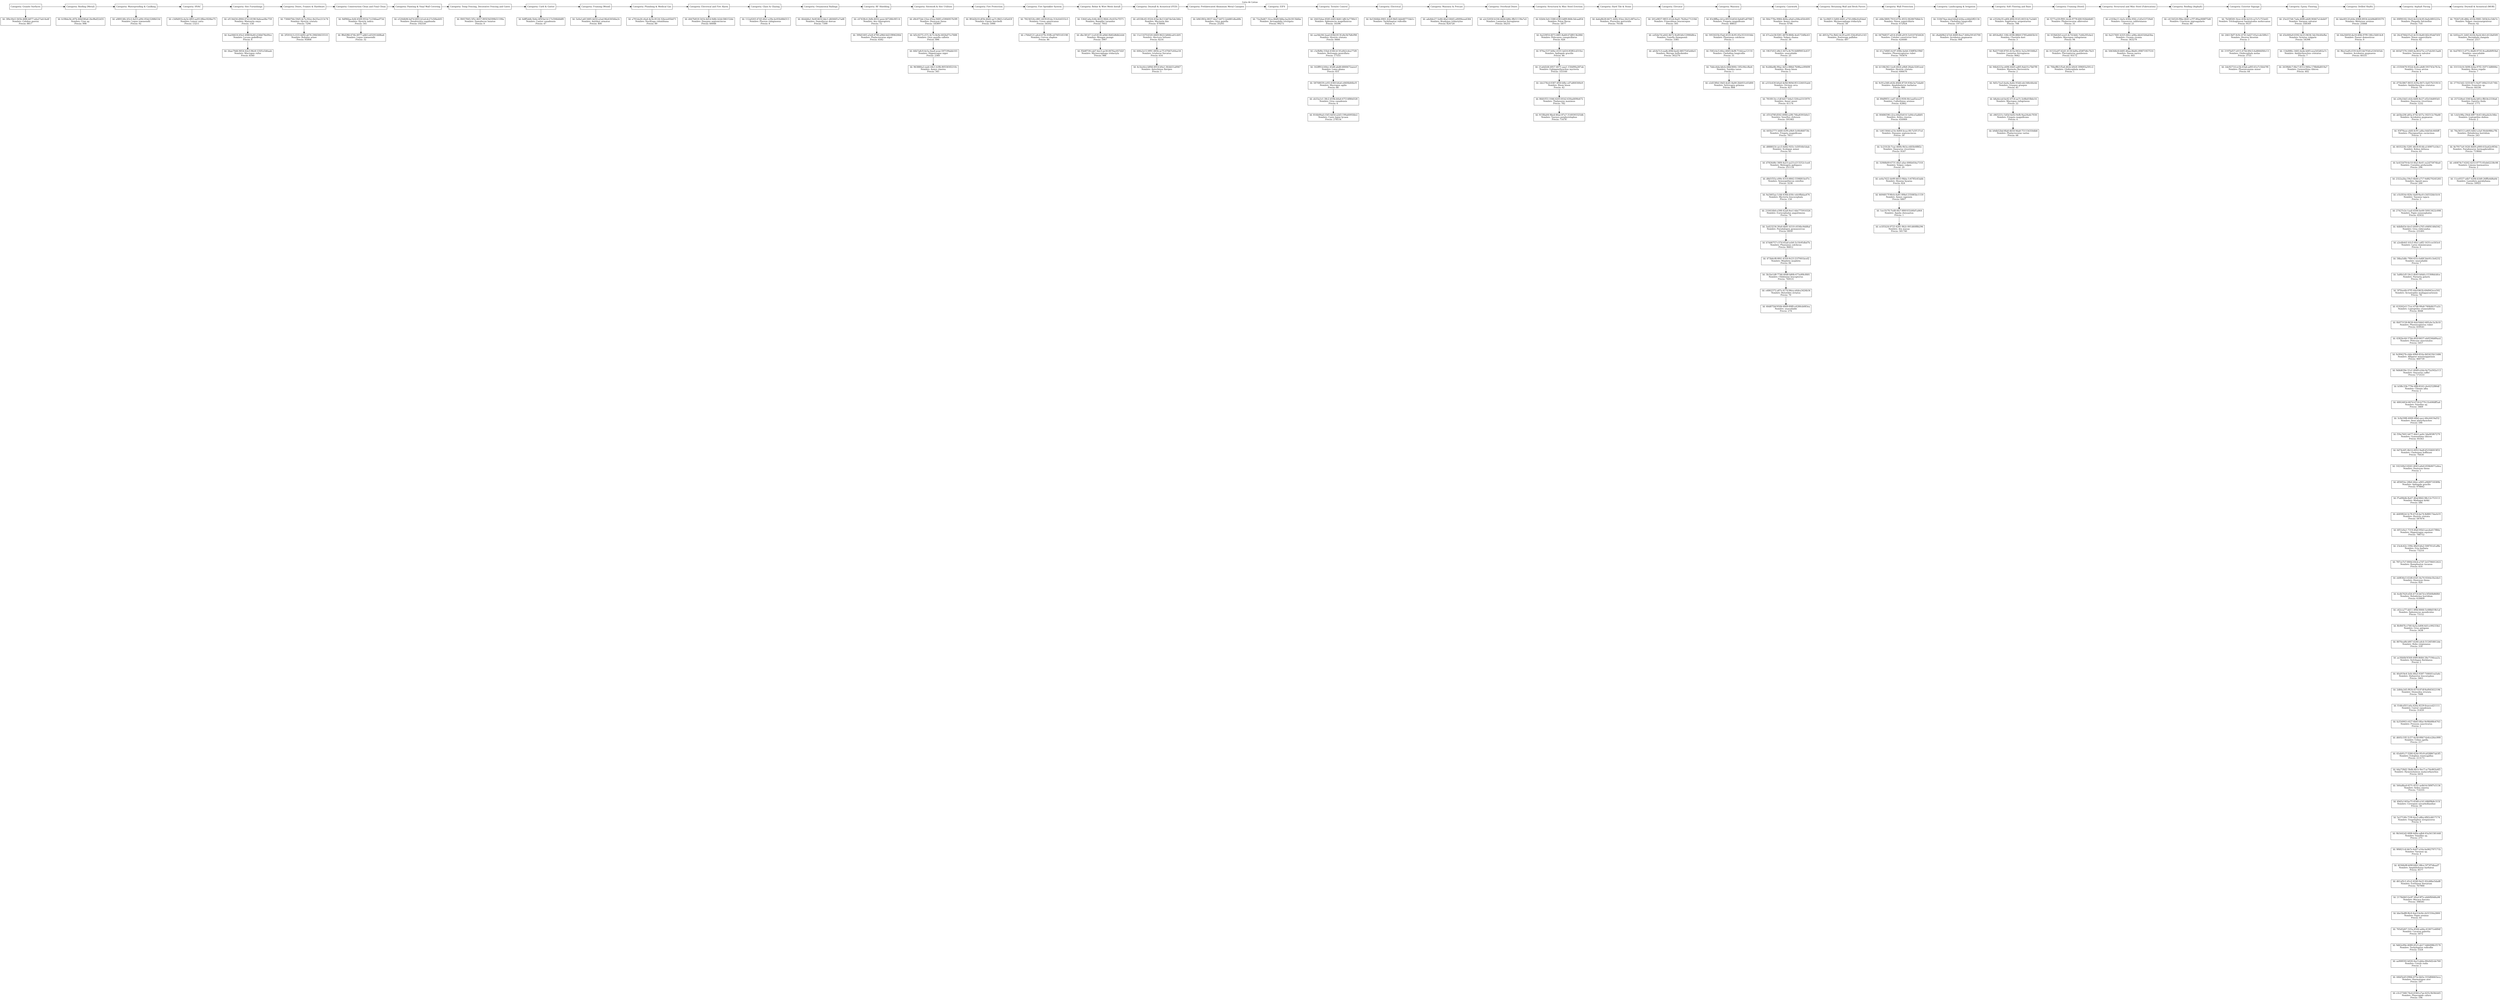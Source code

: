 digraph G{
graph[nodesep="0.75"]
labelloc="t"
label="Lista de Listas"
node[shape=box];
rankdir = "LR" 
    H1[label = "Categoria: Granite Surfaces"   width = 2 , group = 1 ];
    H1C1[label =" Id: 3f0e30e5-565b-48f6-b877-a4a27ab14a4f
Nombre: Colobus guerza
Precio: 8817" width = 2, group = 1 ];
    H1 -> H1C1
    { rank = same; H1; H1C1;}
    H2[label = "Categoria: Roofing (Metal)"   width = 2 , group = 1 ];
    H2C2[label =" Id: b1f8da3b-c87b-46bf-80a6-2bcf8af22d35
Nombre: Crax sp.
Precio: 998" width = 2, group = 1 ];
    H2 -> H2C2
    { rank = same; H2; H2C2;}
    H3[label = "Categoria: Waterproofing & Caulking"   width = 2 , group = 1 ];
    H3C3[label =" Id: a989148c-65c2-4a53-a09c-05dc5288b53d
Nombre: Lepus townsendii
Precio: 92" width = 2, group = 1 ];
    H3 -> H3C3
    { rank = same; H3; H3C3;}
    H4[label = "Categoria: HVAC"   width = 2 , group = 1 ];
    H4C4[label =" Id: c3d9d91b-da3e-4f03-aa93-0fbec920be75
Nombre: Lemur catta
Precio: 13211" width = 2, group = 1 ];
    H4 -> H4C4
    { rank = same; H4; H4C4;}
    H5[label = "Categoria: Site Furnishings"   width = 2 , group = 1 ];
    H5C5[label =" Id: ef134d34-d904-47e2-8198-9a6eae0bc759
Nombre: Manouria emys
Precio: 158" width = 2, group = 1 ];
    H5C6[label =" Id: 6ae94616-45e2-498f-8a40-e54b678e09ce
Nombre: Lycosa godeffroyi
Precio: 8" width = 2, group = 1 ];
    H5C7[label =" Id: 2bae79d6-9054-42e3-96c8-135f1e546aab
Nombre: Macropus rufus
Precio: 8340" width = 2, group = 1 ];
    H5 -> H5C5    H5C5 ->H5C6
    H5C6 ->H5C7

    { rank = same; H5; H5C5;H5C6;H5C7;}
    H6[label = "Categoria: Doors, Frames & Hardware"   width = 2 , group = 1 ];
    H6C8[label =" Id: 730607bb-59d5-4c7a-92ec-8e25ec213c74
Nombre: Hystrix cristata
Precio: 7294" width = 2, group = 1 ];
    H6C9[label =" Id: 2f591fc3-c533-4d92-a676-29fd30633510
Nombre: Bubalus arnee
Precio: 95808" width = 2, group = 1 ];
    H6 -> H6C8    H6C8 ->H6C9

    { rank = same; H6; H6C8;H6C9;}
    H7[label = "Categoria: Construction Clean and Final Clean"   width = 2 , group = 1 ];
    H7C10[label =" Id: 9df9fdaa-fefd-4509-955d-7c236baef73d
Nombre: Hystrix indica
Precio: 541" width = 2, group = 1 ];
    H7C11[label =" Id: ff6d2ffd-474b-4977-adb5-ed3291448ba6
Nombre: Lepus townsendii
Precio: 32" width = 2, group = 1 ];
    H7 -> H7C10    H7C10 ->H7C11

    { rank = same; H7; H7C10;H7C11;}
    H8[label = "Categoria: Painting & Vinyl Wall Covering"   width = 2 , group = 1 ];
    H8C12[label =" Id: e520db96-bd7d-4f25-b1ed-dc27e50beb93
Nombre: Dendrocitta vagabunda
Precio: 192550" width = 2, group = 1 ];
    H8 -> H8C12
    { rank = same; H8; H8C12;}
    H9[label = "Categoria: Temp Fencing, Decorative Fencing and Gates"   width = 2 , group = 1 ];
    H9C13[label =" Id: f0057845-5f5c-4657-895f-9d399b51199a
Nombre: Damaliscus lunatus
Precio: 9" width = 2, group = 1 ];
    H9 -> H9C13
    { rank = same; H9; H9C13;}
    H10[label = "Categoria: Curb & Gutter"   width = 2 , group = 1 ];
    H10C14[label =" Id: 6dff5ddb-5b4e-4f5f-be1d-17e594bfddf0
Nombre: Castor canadensis
Precio: 47" width = 2, group = 1 ];
    H10 -> H10C14
    { rank = same; H10; H10C14;}
    H11[label = "Categoria: Framing (Wood)"   width = 2 , group = 1 ];
    H11C15[label =" Id: 5e0a1a6f-3485-4d16-a2ad-96e63056ba3c
Nombre: Anitibyx armatus
Precio: 400" width = 2, group = 1 ];
    H11 -> H11C15
    { rank = same; H11; H11C15;}
    H12[label = "Categoria: Plumbing & Medical Gas"   width = 2 , group = 1 ];
    H12C16[label =" Id: a791da26-c6a4-4e3e-8124-32bcee05b471
Nombre: Nucifraga columbiana
Precio: 89" width = 2, group = 1 ];
    H12 -> H12C16
    { rank = same; H12; H12C16;}
    H13[label = "Categoria: Electrical and Fire Alarm"   width = 2 , group = 1 ];
    H13C17[label =" Id: d447b818-541b-4d1d-9d8c-b2dc586152de
Nombre: Dasypus septemcincus
Precio: 60048" width = 2, group = 1 ];
    H13 -> H13C17
    { rank = same; H13; H13C17;}
    H14[label = "Categoria: Glass & Glazing"   width = 2 , group = 1 ];
    H14C18[label =" Id: 112a0203-47d3-4fa1-a39e-bc05fe88d313
Nombre: Ploceus rubiginosus
Precio: 8" width = 2, group = 1 ];
    H14 -> H14C18
    { rank = same; H14; H14C18;}
    H15[label = "Categoria: Ornamental Railings"   width = 2 , group = 1 ];
    H15C19[label =" Id: 4febb8a1-9e0f-4632-bbc1-d6046f1a7ad8
Nombre: Damaliscus dorcas
Precio: 7399" width = 2, group = 1 ];
    H15 -> H15C19
    { rank = same; H15; H15C19;}
    H16[label = "Categoria: RF Shielding"   width = 2 , group = 1 ];
    H16C20[label =" Id: c47438c4-2bfb-4032-aeee-fd7280c9f114
Nombre: Ara chloroptera
Precio: 72" width = 2, group = 1 ];
    H16C21[label =" Id: 399d1405-a5e8-4790-a98d-6d21f896200d
Nombre: Phalacrocorax niger
Precio: 4582" width = 2, group = 1 ];
    H16 -> H16C20    H16C20 ->H16C21

    { rank = same; H16; H16C20;H16C21;}
    H17[label = "Categoria: Sitework & Site Utilities"   width = 2 , group = 1 ];
    H17C22[label =" Id: d9c075de-23ee-45ea-9485-e5906957b3f9
Nombre: Dusicyon thous
Precio: 183897" width = 2, group = 1 ];
    H17C23[label =" Id: bf2c0275-c57c-4c7e-8e9e-602bd71e7688
Nombre: Oryx gazella callotis
Precio: 896" width = 2, group = 1 ];
    H17C24[label =" Id: 66b7a8c9-4e5a-4aa4-acae-597199abb103
Nombre: Hippotragus niger
Precio: 2360" width = 2, group = 1 ];
    H17C25[label =" Id: 963880a2-eadc-44c1-b3fb-805583f2210c
Nombre: Aonyx cinerea
Precio: 345" width = 2, group = 1 ];
    H17 -> H17C22    H17C22 ->H17C23
    H17C23 ->H17C24
    H17C24 ->H17C25

    { rank = same; H17; H17C22;H17C23;H17C24;H17C25;}
    H18[label = "Categoria: Fire Protection"   width = 2 , group = 1 ];
    H18C26[label =" Id: f85d2b10-df3b-46d2-aa7c-f661c1d5e63f
Nombre: Equus burchelli
Precio: 5990" width = 2, group = 1 ];
    H18 -> H18C26
    { rank = same; H18; H18C26;}
    H19[label = "Categoria: Fire Sprinkler System"   width = 2 , group = 1 ];
    H19C27[label =" Id: 7823652b-c881-4439-81da-314cfc6555c5
Nombre: Ursus americanus
Precio: 56502" width = 2, group = 1 ];
    H19C28[label =" Id: c766d121-a4cd-479c-93fb-e670f3145198
Nombre: Cervus elaphus
Precio: 46" width = 2, group = 1 ];
    H19 -> H19C27    H19C27 ->H19C28

    { rank = same; H19; H19C27;H19C28;}
    H20[label = "Categoria: Rebar & Wire Mesh Install"   width = 2 , group = 1 ];
    H20C29[label =" Id: 53641a6a-fc6b-4633-9fd4-c9c435e7f371
Nombre: Rangifer tarandus
Precio: 7955" width = 2, group = 1 ];
    H20C30[label =" Id: dbc38147-1cef-4536-a0b6-0b82d8db2eb4
Nombre: Mungos mungo
Precio: 5907" width = 2, group = 1 ];
    H20C31[label =" Id: f5b8f739-cab7-4ec3-ae30-0076ac057d2f
Nombre: Myrmecophaga tridactyla
Precio: 986" width = 2, group = 1 ];
    H20 -> H20C29    H20C29 ->H20C30
    H20C30 ->H20C31

    { rank = same; H20; H20C29;H20C30;H20C31;}
    H21[label = "Categoria: Drywall & Acoustical (FED)"   width = 2 , group = 1 ];
    H21C32[label =" Id: e0338c45-9324-41be-8e13-b67de5de346c
Nombre: Mycteria ibis
Precio: 478994" width = 2, group = 1 ];
    H21C33[label =" Id: 11e1167f-4320-4469-9622-b846ca01cb91
Nombre: Alectura lathami
Precio: 8216" width = 2, group = 1 ];
    H21C34[label =" Id: 600a2e12-9f91-485b-ac75-47667e44ae34
Nombre: Ictalurus furcatus
Precio: 616" width = 2, group = 1 ];
    H21C35[label =" Id: 4c3ee4ce-b89d-4914-b9a1-3fcbb51a0947
Nombre: Antechinus flavipes
Precio: 5" width = 2, group = 1 ];
    H21 -> H21C32    H21C32 ->H21C33
    H21C33 ->H21C34
    H21C34 ->H21C35

    { rank = same; H21; H21C32;H21C33;H21C34;H21C35;}
    H22[label = "Categoria: Prefabricated Aluminum Metal Canopies"   width = 2 , group = 1 ];
    H22C36[label =" Id: b961f83e-8037-4ee7-b072-2eb881dba48b
Nombre: Oryx gazella
Precio: 25293" width = 2, group = 1 ];
    H22 -> H22C36
    { rank = same; H22; H22C36;}
    H23[label = "Categoria: EIFS"   width = 2 , group = 1 ];
    H23C37[label =" Id: 72a2bd67-32ca-46d9-9dba-ba2b1813b6be
Nombre: Arctogalidia trivirgata
Precio: 99273" width = 2, group = 1 ];
    H23 -> H23C37
    { rank = same; H23; H23C37;}
    H24[label = "Categoria: Termite Control"   width = 2 , group = 1 ];
    H24C38[label =" Id: 24435dae-8585-44f2-8d41-bffc3a7780c5
Nombre: Spheniscus magellanicus
Precio: 16596" width = 2, group = 1 ];
    H24C39[label =" Id: eac9dc94-2aad-458d-813f-e8e3b7b8cf98
Nombre: Hystrix cristata
Precio: 8466" width = 2, group = 1 ];
    H24C40[label =" Id: c3efbf8e-55bd-4346-b13f-a0b2cdea77d9
Nombre: Bettongia penicillata
Precio: 17555" width = 2, group = 1 ];
    H24C41[label =" Id: 162ff91d-60ec-45d8-abd8-6800672aeecf
Nombre: Lama glama
Precio: 831" width = 2, group = 1 ];
    H24C42[label =" Id: 58708039-ce93-4360-b4a6-e06f4b84bcf1
Nombre: Macropus agilis
Precio: 68" width = 2, group = 1 ];
    H24C43[label =" Id: eb33a1e1-38c2-459b-b0a4-67514f80d328
Nombre: Grus canadensis
Precio: 6" width = 2, group = 1 ];
    H24C44[label =" Id: 816b09ad-c545-4d54-a2d3-199a6095fde2
Nombre: Canis lupus lycaon
Precio: 278154" width = 2, group = 1 ];
    H24 -> H24C38    H24C38 ->H24C39
    H24C39 ->H24C40
    H24C40 ->H24C41
    H24C41 ->H24C42
    H24C42 ->H24C43
    H24C43 ->H24C44

    { rank = same; H24; H24C38;H24C39;H24C40;H24C41;H24C42;H24C43;H24C44;}
    H25[label = "Categoria: Electrical"   width = 2 , group = 1 ];
    H25C45[label =" Id: 0e5364bb-0901-42e9-9bf2-bbb48771bb1c
Nombre: Tachybaptus ruficollis
Precio: 4" width = 2, group = 1 ];
    H25 -> H25C45
    { rank = same; H25; H25C45;}
    H26[label = "Categoria: Masonry & Precast"   width = 2 , group = 1 ];
    H26C46[label =" Id: ade8de27-5e84-46a3-8445-a9099eea4384
Nombre: Bradypus tridactylus
Precio: 824720" width = 2, group = 1 ];
    H26 -> H26C46
    { rank = same; H26; H26C46;}
    H27[label = "Categoria: Overhead Doors"   width = 2 , group = 1 ];
    H27C47[label =" Id: a2c52050-b104-4b04-b86c-ffb51139a7a5
Nombre: Laniarius ferrugineus
Precio: 56255" width = 2, group = 1 ];
    H27 -> H27C47
    { rank = same; H27; H27C47;}
    H28[label = "Categoria: Structural & Misc Steel Erection"   width = 2 , group = 1 ];
    H28C48[label =" Id: 02b9c3e0-3388-4383-b8f9-868c3dcaa854
Nombre: Potos flavus
Precio: 5877" width = 2, group = 1 ];
    H28C49[label =" Id: 0a229f16-fd73-48f1-8a68-67df013b28fd
Nombre: Pelecanus conspicillatus
Precio: 826" width = 2, group = 1 ];
    H28C50[label =" Id: 979ac537-b0bc-4331-bd24-85f82cd31fec
Nombre: Spilogale gracilis
Precio: 46" width = 2, group = 1 ];
    H28C51[label =" Id: 21a6d2d4-4957-4071-aaa1-150d99a287ab
Nombre: Ephippiorhynchus mycteria
Precio: 333160" width = 2, group = 1 ];
    H28C52[label =" Id: 2dc278cd-0387-4f50-bfbc-cd7a800300e9
Nombre: Bison bison
Precio: 42" width = 2, group = 1 ];
    H28C53[label =" Id: f6fd1f53-1046-4203-81b2-630ad499e672
Nombre: Thalasseus maximus
Precio: 782" width = 2, group = 1 ];
    H28C54[label =" Id: 915fba04-9bed-46ae-87a7-3149393325db
Nombre: Tauraco porphyrelophus
Precio: 71678" width = 2, group = 1 ];
    H28 -> H28C48    H28C48 ->H28C49
    H28C49 ->H28C50
    H28C50 ->H28C51
    H28C51 ->H28C52
    H28C52 ->H28C53
    H28C53 ->H28C54

    { rank = same; H28; H28C48;H28C49;H28C50;H28C51;H28C52;H28C53;H28C54;}
    H29[label = "Categoria: Hard Tile & Stone"   width = 2 , group = 1 ];
    H29C55[label =" Id: da6a8b28-6671-449c-93ee-2b21c8f7ee1a
Nombre: Pterocles gutturalis
Precio: 70146" width = 2, group = 1 ];
    H29 -> H29C55
    { rank = same; H29; H29C55;}
    H30[label = "Categoria: Elevator"   width = 2 , group = 1 ];
    H30C56[label =" Id: 201a9837-9855-41eb-8ad1-7b26a171218d
Nombre: Francolinus leucoscepus
Precio: 505" width = 2, group = 1 ];
    H30C57[label =" Id: cef2de7d-a442-4b72-9cd9-b0c12990d8ca
Nombre: Gazella thompsonii
Precio: 3385" width = 2, group = 1 ];
    H30C58[label =" Id: afc0e7c3-eadb-49fd-bed2-8857545e66e5
Nombre: Merops bullockoides
Precio: 302270" width = 2, group = 1 ];
    H30 -> H30C56    H30C56 ->H30C57
    H30C57 ->H30C58

    { rank = same; H30; H30C56;H30C57;H30C58;}
    H31[label = "Categoria: Masonry"   width = 2 , group = 1 ];
    H31C59[label =" Id: 83c8ffba-cb1a-4919-b454-0a6df1a87f40
Nombre: Fregata magnificans
Precio: 48853" width = 2, group = 1 ];
    H31C60[label =" Id: 5955025b-f3a6-4535-8c95-05e3531010de
Nombre: Phasianus colchicus
Precio: 1" width = 2, group = 1 ];
    H31C61[label =" Id: f382cbc5-6fee-4845-8ef8-714dcaa12110
Nombre: Chelodina longicollis
Precio: 31" width = 2, group = 1 ];
    H31C62[label =" Id: 7ddcc6da-b6cb-44bf-800c-185c94ccfbe6
Nombre: Taxidea taxus
Precio: 1" width = 2, group = 1 ];
    H31C63[label =" Id: e2d53f0d-18d3-4cd1-8a00-2bb931e03d00
Nombre: Sylvicapra grimma
Precio: 808" width = 2, group = 1 ];
    H31 -> H31C59    H31C59 ->H31C60
    H31C60 ->H31C61
    H31C61 ->H31C62
    H31C62 ->H31C63

    { rank = same; H31; H31C59;H31C60;H31C61;H31C62;H31C63;}
    H32[label = "Categoria: Casework"   width = 2 , group = 1 ];
    H32C64[label =" Id: f44c778a-9984-4b9a-a9a0-a30bcd50c695
Nombre: Aonyx cinerea
Precio: 4706" width = 2, group = 1 ];
    H32C65[label =" Id: 67ca2e58-f281-4878-884b-4ed1724fbc63
Nombre: Vulpes chama
Precio: 39" width = 2, group = 1 ];
    H32C66[label =" Id: 1f637d52-d8c2-447a-8c70-0d8f9953e437
Nombre: unavailable
Precio: 25" width = 2, group = 1 ];
    H32C67[label =" Id: 9cd4be8b-90ac-4d1e-886d-7b98ace99499
Nombre: Bison bison
Precio: 5" width = 2, group = 1 ];
    H32C68[label =" Id: a333c630-b0a4-4e9d-969d-851226035ab4
Nombre: Orcinus orca
Precio: 427" width = 2, group = 1 ];
    H32C69[label =" Id: 781f013e-c1df-4d17-b4a3-320ca2315979
Nombre: Anser anser
Precio: 41174" width = 2, group = 1 ];
    H32C70[label =" Id: cf31d78f-d502-4984-a2f6-74ba8391b0e3
Nombre: Vanellus chilensis
Precio: 591983" width = 2, group = 1 ];
    H32C71[label =" Id: 605b2771-bfd0-42f9-a9b9-3c0fe86873fe
Nombre: Fregata magnificans
Precio: 7811" width = 2, group = 1 ];
    H32C72[label =" Id: d888023c-acc3-4d42-925c-1d3f16fe5dab
Nombre: Scolopax minor
Precio: 65" width = 2, group = 1 ];
    H32C73[label =" Id: d7826d8c-38f4-4a23-aa23-e213252c1ee8
Nombre: Meleagris gallopavo
Precio: 251118" width = 2, group = 1 ];
    H32C74[label =" Id: d8d1f35a-e99e-4310-8842-5598f41bcf7e
Nombre: Semnopithecus entellus
Precio: 3238" width = 2, group = 1 ];
    H32C75[label =" Id: 9a5465aa-1cbb-436b-b56c-edc0fbdaa476
Nombre: Mycteria leucocephala
Precio: 150" width = 2, group = 1 ];
    H32C76[label =" Id: 210416b0-e398-42a8-9ee1-6de775910326
Nombre: Eurocephalus anguitimens
Precio: 74" width = 2, group = 1 ];
    H32C77[label =" Id: 3a423234-30a0-4b81-b510-c034bc9dd8af
Nombre: Pseudalopex gymnocercus
Precio: 8950" width = 2, group = 1 ];
    H32C78[label =" Id: b7dd6757-c37d-45ad-acb0-3c1fe95dbd7b
Nombre: Phasianus colchicus
Precio: 96812" width = 2, group = 1 ];
    H32C79[label =" Id: 473b6cf8-8f41-4350-9c23-21f7001bcef2
Nombre: Mephitis mephitis
Precio: 84" width = 2, group = 1 ];
    H32C80[label =" Id: 3b1be1d8-7746-40d6-b80b-673a9f4cf681
Nombre: Chlidonias leucopterus
Precio: 769531" width = 2, group = 1 ];
    H32C81[label =" Id: e4862372-a87e-417d-96ea-e6dea3426b34
Nombre: Butorides striatus
Precio: 70" width = 2, group = 1 ];
    H32C82[label =" Id: 40d875bf-950b-48d9-89f0-e4280cb083ea
Nombre: unavailable
Precio: 274" width = 2, group = 1 ];
    H32 -> H32C64    H32C64 ->H32C65
    H32C65 ->H32C66
    H32C66 ->H32C67
    H32C67 ->H32C68
    H32C68 ->H32C69
    H32C69 ->H32C70
    H32C70 ->H32C71
    H32C71 ->H32C72
    H32C72 ->H32C73
    H32C73 ->H32C74
    H32C74 ->H32C75
    H32C75 ->H32C76
    H32C76 ->H32C77
    H32C77 ->H32C78
    H32C78 ->H32C79
    H32C79 ->H32C80
    H32C80 ->H32C81
    H32C81 ->H32C82

    { rank = same; H32; H32C64;H32C65;H32C66;H32C67;H32C68;H32C69;H32C70;H32C71;H32C72;H32C73;H32C74;H32C75;H32C76;H32C77;H32C78;H32C79;H32C80;H32C81;H32C82;}
    H33[label = "Categoria: Retaining Wall and Brick Pavers"   width = 2 , group = 1 ];
    H33C83[label =" Id: 5cc96f13-5d00-4481-a75f-c08bcfcd5da4
Nombre: Myrmecophaga tridactyla
Precio: 58" width = 2, group = 1 ];
    H33C84[label =" Id: d053a75e-fb62-4c29-ac05-556c85d1e143
Nombre: Zosterops pallidus
Precio: 497" width = 2, group = 1 ];
    H33 -> H33C83    H33C83 ->H33C84

    { rank = same; H33; H33C83;H33C84;}
    H34[label = "Categoria: Wall Protection"   width = 2 , group = 1 ];
    H34C85[label =" Id: c68e3809-7910-470c-8552-f6280768dc5c
Nombre: Ninox superciliaris
Precio: 672924" width = 2, group = 1 ];
    H34C86[label =" Id: 0479d037-a014-45d8-a919-3c0107454426
Nombre: Coluber constrictor foxii
Precio: 624440" width = 2, group = 1 ];
    H34C87[label =" Id: 61a7d083-4c97-498e-beb6-338ff3b1f96f
Nombre: Phoenicopterus ruber
Precio: 705876" width = 2, group = 1 ];
    H34C88[label =" Id: b118b342-1ee8-40c6-a9b8-28abc3281eed
Nombre: Hystrix cristata
Precio: 606670" width = 2, group = 1 ];
    H34C89[label =" Id: 9c91a348-e62b-49d4-8729-936e3a72da60
Nombre: Amphibolurus barbatus
Precio: 980" width = 2, group = 1 ];
    H34C90[label =" Id: 89df9f31-cad7-4fc4-95f4-0b1aad5eca37
Nombre: Callorhinus ursinus
Precio: 42862" width = 2, group = 1 ];
    H34C91[label =" Id: 00486596-c2ca-44af-b414-1a04ce5adb81
Nombre: Ardea cinerea
Precio: 450909" width = 2, group = 1 ];
    H34C92[label =" Id: 1d41304d-a23e-4d04-bcaa-0fc7a5f137cd
Nombre: Dasypus septemcincus
Precio: 39" width = 2, group = 1 ];
    H34C93[label =" Id: 5c21fc2b-7cac-460b-9b3a-efd5fe0f8f2c
Nombre: Dasyurus viverrinus
Precio: 9187" width = 2, group = 1 ];
    H34C94[label =" Id: 32f48b09-6731-4fa5-afae-006b456a7318
Nombre: Vulpes vulpes
Precio: 29" width = 2, group = 1 ];
    H34C95[label =" Id: ee0a7422-de89-4653-9bba-1c6785c63abb
Nombre: Hyaena hyaena
Precio: 824" width = 2, group = 1 ];
    H34C96[label =" Id: 4694817f-90cb-4a81-89bd-235085bc1159
Nombre: Aonyx capensis
Precio: 6807" width = 2, group = 1 ];
    H34C97[label =" Id: 1ee1fc70-7ed8-4fe7-8f6f-032d4bf1a064
Nombre: Aquila chrysaetos
Precio: 1" width = 2, group = 1 ];
    H34C98[label =" Id: ec5f1b24-0725-4281-9b2c-001d60f8b296
Nombre: Ara macao
Precio: 581740" width = 2, group = 1 ];
    H34 -> H34C85    H34C85 ->H34C86
    H34C86 ->H34C87
    H34C87 ->H34C88
    H34C88 ->H34C89
    H34C89 ->H34C90
    H34C90 ->H34C91
    H34C91 ->H34C92
    H34C92 ->H34C93
    H34C93 ->H34C94
    H34C94 ->H34C95
    H34C95 ->H34C96
    H34C96 ->H34C97
    H34C97 ->H34C98

    { rank = same; H34; H34C85;H34C86;H34C87;H34C88;H34C89;H34C90;H34C91;H34C92;H34C93;H34C94;H34C95;H34C96;H34C97;H34C98;}
    H35[label = "Categoria: Landscaping & Irrigation"   width = 2 , group = 1 ];
    H35C99[label =" Id: 518474ae-deef-44a0-b56a-ec66d2ff2134
Nombre: Chelodina longicollis
Precio: 197327" width = 2, group = 1 ];
    H35C100[label =" Id: c8a8d9b2-b7e6-4689-8ea7-440a59145700
Nombre: Acrobates pygmaeus
Precio: 994" width = 2, group = 1 ];
    H35 -> H35C99    H35C99 ->H35C100

    { rank = same; H35; H35C99;H35C100;}
    H36[label = "Categoria: Soft Flooring and Base"   width = 2 , group = 1 ];
    H36C101[label =" Id: e3520e35-a4f4-4f06-9145-00314c7a2dd1
Nombre: Sagittarius serpentarius
Precio: 708" width = 2, group = 1 ];
    H36C102[label =" Id: d054a0b1-10fe-4596-88b9-5785a4665b14
Nombre: Choriotis kori
Precio: 3" width = 2, group = 1 ];
    H36C103[label =" Id: fbd27168-8705-423a-942e-3a2a391048a5
Nombre: Laniarius ferrugineus
Precio: 9062" width = 2, group = 1 ];
    H36C104[label =" Id: 94b4223a-e696-44d5-ad05-8ab31e7b67f0
Nombre: Marmota flaviventris
Precio: 2" width = 2, group = 1 ];
    H36C105[label =" Id: 9d5c7ea5-ba4a-4a6e-93dd-edc348c66e4d
Nombre: Graspus graspus
Precio: 45" width = 2, group = 1 ];
    H36C106[label =" Id: b8a4eced-be42-47c4-aa7c-2e8bd1fb6e16
Nombre: Macropus rufogriseus
Precio: 22" width = 2, group = 1 ];
    H36C107[label =" Id: c865221c-5d5d-4e62-9efb-9aa24a4c7030
Nombre: Fregata magnificans
Precio: 4" width = 2, group = 1 ];
    H36C108[label =" Id: b9db52bd-8fa8-4654-9da8-751154350db8
Nombre: Phalacrocorax varius
Precio: 68" width = 2, group = 1 ];
    H36 -> H36C101    H36C101 ->H36C102
    H36C102 ->H36C103
    H36C103 ->H36C104
    H36C104 ->H36C105
    H36C105 ->H36C106
    H36C106 ->H36C107
    H36C107 ->H36C108

    { rank = same; H36; H36C101;H36C102;H36C103;H36C104;H36C105;H36C106;H36C107;H36C108;}
    H37[label = "Categoria: Framing (Steel)"   width = 2 , group = 1 ];
    H37C109[label =" Id: f277ce59-f991-4ceb-9778-6f4192bb4b85
Nombre: Phalacrocorax albiventer
Precio: 31" width = 2, group = 1 ];
    H37C110[label =" Id: 033b62b5-ece5-4c7d-bbfc-7e6fa3f3cbe2
Nombre: Macropus rufogriseus
Precio: 94" width = 2, group = 1 ];
    H37C111[label =" Id: 01532a97-62d1-4130-bd9a-d58f7d6c7b21
Nombre: Plectopterus gambensis
Precio: 93172" width = 2, group = 1 ];
    H37C112[label =" Id: 70beffb3-f5a6-462e-b9c8-189693a591c2
Nombre: Globicephala melas
Precio: 1" width = 2, group = 1 ];
    H37 -> H37C109    H37C109 ->H37C110
    H37C110 ->H37C111
    H37C111 ->H37C112

    { rank = same; H37; H37C109;H37C110;H37C111;H37C112;}
    H38[label = "Categoria: Structural and Misc Steel (Fabrication)"   width = 2 , group = 1 ];
    H38C113[label =" Id: e103be11-4a5c-430e-95fc-c1d5e53729e8
Nombre: Geococcyx californianus
Precio: 21" width = 2, group = 1 ];
    H38C114[label =" Id: 0a217681-b325-40cc-a08a-ddc61b9ab5ba
Nombre: Ciconia ciconia
Precio: 363279" width = 2, group = 1 ];
    H38C115[label =" Id: 506368c8-6485-46aa-8bd4-c99871957510
Nombre: Nasua narica
Precio: 445" width = 2, group = 1 ];
    H38 -> H38C113    H38C113 ->H38C114
    H38C114 ->H38C115

    { rank = same; H38; H38C113;H38C114;H38C115;}
    H39[label = "Categoria: Roofing (Asphalt)"   width = 2 , group = 1 ];
    H39C116[label =" Id: c4156520-f9be-4641-a7f7-89ae908f75d0
Nombre: Cracticus nigroagularis
Precio: 80" width = 2, group = 1 ];
    H39 -> H39C116
    { rank = same; H39; H39C116;}
    H40[label = "Categoria: Exterior Signage"   width = 2 , group = 1 ];
    H40C117[label =" Id: 7b58f281-9cec-43fe-b210-ca7e7c753e65
Nombre: Trichoglossus haematodus moluccanus
Precio: 9537" width = 2, group = 1 ];
    H40C118[label =" Id: 24613bf7-9c9c-4741-bd27-03a1cdc589c1
Nombre: Diceros bicornis
Precio: 3" width = 2, group = 1 ];
    H40C119[label =" Id: 2197bd57-e015-474d-89c5-6a8846f40c13
Nombre: Globicephala melas
Precio: 3755" width = 2, group = 1 ];
    H40C120[label =" Id: 2de92714-ec5b-43ab-ad93-61e7c5feb7f0
Nombre: Phoeniconaias minor
Precio: 64" width = 2, group = 1 ];
    H40 -> H40C117    H40C117 ->H40C118
    H40C118 ->H40C119
    H40C119 ->H40C120

    { rank = same; H40; H40C117;H40C118;H40C119;H40C120;}
    H41[label = "Categoria: Epoxy Flooring"   width = 2 , group = 1 ];
    H41C121[label =" Id: 25e257d4-7ada-40f8-a4d9-90467a1deb07
Nombre: Varanus salvator
Precio: 358349" width = 2, group = 1 ];
    H41C122[label =" Id: d3e000a9-0392-4c23-9636-3dc59c60efbe
Nombre: Sciurus vulgaris
Precio: 54398" width = 2, group = 1 ];
    H41C123[label =" Id: 154d9f6c-3483-4ede-b0f3-eea545d02a7c
Nombre: Amblyrhynchus cristatus
Precio: 7" width = 2, group = 1 ];
    H41C124[label =" Id: 2639b8c7-0bc7-4512-940a-178b6bd019a7
Nombre: Gymnorhina tibicen
Precio: 402" width = 2, group = 1 ];
    H41 -> H41C121    H41C121 ->H41C122
    H41C122 ->H41C123
    H41C123 ->H41C124

    { rank = same; H41; H41C121;H41C122;H41C123;H41C124;}
    H42[label = "Categoria: Drilled Shafts"   width = 2 , group = 1 ];
    H42C125[label =" Id: bbe4912f-e64e-4968-8934-dcb96d859379
Nombre: Melursus ursinus
Precio: 25668" width = 2, group = 1 ];
    H42C126[label =" Id: 64a56050-da18-4f4b-97f9-18fcc56814c8
Nombre: Passer domesticus
Precio: 9" width = 2, group = 1 ];
    H42C127[label =" Id: f8ee5adf-e559-4e03-bb7f-bfca526565de
Nombre: Acrobates pygmaeus
Precio: 40331" width = 2, group = 1 ];
    H42 -> H42C125    H42C125 ->H42C126
    H42C126 ->H42C127

    { rank = same; H42; H42C125;H42C126;H42C127;}
    H43[label = "Categoria: Asphalt Paving"   width = 2 , group = 1 ];
    H43C128[label =" Id: 09f99182-50c0-4e14-8c95-8a0c0f05225e
Nombre: Plegadis falcinellus
Precio: 710" width = 2, group = 1 ];
    H43C129[label =" Id: 26c4706d-f1a5-4c55-8a40-fd2c95dd7d5f
Nombre: Ninox superciliaris
Precio: 82" width = 2, group = 1 ];
    H43C130[label =" Id: 403d7376-1069-4a38-b75c-c27eb3013ad4
Nombre: Varanus salvator
Precio: 9" width = 2, group = 1 ];
    H43C131[label =" Id: c5350470-932d-4ceb-a4d8-593743e7fc3a
Nombre: Ursus arctos
Precio: 4" width = 2, group = 1 ];
    H43C132[label =" Id: d75b3867-8035-429a-847c-fa657b31f414
Nombre: Amblyrhynchus cristatus
Precio: 79" width = 2, group = 1 ];
    H43C133[label =" Id: e29a1bb5-efcb-4df4-8e27-ef2e54d093d1
Nombre: Dasyurus viverrinus
Precio: 1232" width = 2, group = 1 ];
    H43C134[label =" Id: ab5be2f4-a85a-4742-b57a-182512c78a68
Nombre: Acrobates pygmaeus
Precio: 2" width = 2, group = 1 ];
    H43C135[label =" Id: 93f79aae-ebfd-4c91-adba-0dd3dc46fdff
Nombre: Physignathus cocincinus
Precio: 3" width = 2, group = 1 ];
    H43C136[label =" Id: 403523fe-5281-4618-814b-a149971e54c1
Nombre: Kobus defassa
Precio: 65" width = 2, group = 1 ];
    H43C137[label =" Id: bc633d79-6e10-4fa5-8e41-ea2d75874ba0
Nombre: Coendou prehensilis
Precio: 294" width = 2, group = 1 ];
    H43C138[label =" Id: 2322a2ba-59e3-4b44-a717-6d8270245283
Nombre: Agouti paca
Precio: 200" width = 2, group = 1 ];
    H43C139[label =" Id: e1b3f16e-82bc-4a6f-8ac0-c3d332bb1b16
Nombre: Tayassu tajacu
Precio: 3" width = 2, group = 1 ];
    H43C140[label =" Id: 27427e2e-1aa0-4506-be00-50913422c098
Nombre: Papio cynocephalus
Precio: 62432" width = 2, group = 1 ];
    H43C141[label =" Id: 4dbfb03e-4ee3-4449-a765-e94f4148d342
Nombre: Grus rubicundus
Precio: 231491" width = 2, group = 1 ];
    H43C142[label =" Id: a2edb4d1-b5c5-4fa1-adf2-1631cce503c0
Nombre: Larus dominicanus
Precio: 0" width = 2, group = 1 ];
    H43C143[label =" Id: 58ba5d8c-7f04-431e-bd0f-3de91c3e6232
Nombre: unavailable
Precio: 7" width = 2, group = 1 ];
    H43C144[label =" Id: 3af6b1d5-54c2-4b45-b0dd-c15308dcbfce
Nombre: Paroaria gularis
Precio: 95" width = 2, group = 1 ];
    H43C145[label =" Id: 3f70ae6b-07f5-44ef-862b-69d942ece592
Nombre: Acrantophis madagascariensis
Precio: 78" width = 2, group = 1 ];
    H43C146[label =" Id: 419262e5-71ec-4706-99a8-7406db37ca5c
Nombre: Leptoptilos crumeniferus
Precio: 8048" width = 2, group = 1 ];
    H43C147[label =" Id: 0b973158-8630-4dcf-bbb2-685cbc3a3b18
Nombre: Phoenicopterus ruber
Precio: 659541" width = 2, group = 1 ];
    H43C148[label =" Id: 4382bc44-57bb-492f-8437-eb0556b89acd
Nombre: Pelecans onocratalus
Precio: 5457" width = 2, group = 1 ];
    H43C149[label =" Id: 9c99427b-c4de-49b0-816a-845423b11686
Nombre: Alligator mississippiensis
Precio: 460739" width = 2, group = 1 ];
    H43C150[label =" Id: 9d4d639e-31a1-40d9-a2da-0e72a502a113
Nombre: Snycerus caffer
Precio: 572533" width = 2, group = 1 ];
    H43C151[label =" Id: b5f8c33b-779e-4ffd-8162-cbc6252f80df
Nombre: Chionis alba
Precio: 5" width = 2, group = 1 ];
    H43C152[label =" Id: 48924854-807d-4720-b779-23c69fdff5a6
Nombre: Vanellus sp.
Precio: 3469" width = 2, group = 1 ];
    H43C153[label =" Id: 3c9e59f6-4000-4fb6-aacc-6fec6419af32
Nombre: Anas platyrhynchos
Precio: 590" width = 2, group = 1 ];
    H43C154[label =" Id: f39a7601-b477-4de1-ae0c-3daf45f67279
Nombre: Gymnorhina tibicen
Precio: 85563" width = 2, group = 1 ];
    H43C155[label =" Id: 0d74c6f1-8b14-4952-9adf-d52506919f31
Nombre: Choloepus hoffmani
Precio: 74430" width = 2, group = 1 ];
    H43C156[label =" Id: 102169e3-8261-4043-a0e0-059b9071a0ea
Nombre: Dusicyon thous
Precio: 1" width = 2, group = 1 ];
    H43C157[label =" Id: df30f1bc-28b0-46ec-a905-a9fd9718389b
Nombre: Spilogale gracilis
Precio: 978842" width = 2, group = 1 ];
    H43C158[label =" Id: f7a49b4b-8a47-40af-8fd2-98c12c753113
Nombre: Madoqua kirkii
Precio: 584" width = 2, group = 1 ];
    H43C159[label =" Id: dd49f62d-3c78-47c6-ba74-8d8817dacb19
Nombre: Hystrix cristata
Precio: 587876" width = 2, group = 1 ];
    H43C160[label =" Id: 6f51e0a1-7319-4fa0-95b3-aecda417f80e
Nombre: Hippotragus equinus
Precio: 788752" width = 2, group = 1 ];
    H43C161[label =" Id: 23e4c62c-199e-48e9-bfa2-508701d1af8e
Nombre: Eira barbata
Precio: 73214" width = 2, group = 1 ];
    H43C162[label =" Id: 787ce7e7-800d-44cb-a7d7-2e5706012422
Nombre: Ramphastos tucanus
Precio: 410" width = 2, group = 1 ];
    H43C163[label =" Id: ebf836e3-42d8-43d1-8a74-9264e5fa2de3
Nombre: Dusicyon thous
Precio: 929" width = 2, group = 1 ];
    H43C164[label =" Id: 6cdb762f-ef26-4714-b67d-e3f560b86f60
Nombre: Heloderma horridum
Precio: 618409" width = 2, group = 1 ];
    H43C165[label =" Id: c62cca77-dd11-4f0d-8066-5c088d19b1af
Nombre: Spheniscus mendiculus
Precio: 73152" width = 2, group = 1 ];
    H43C166[label =" Id: ffcf007b-e746-4a5a-b406-6d1cc99233b2
Nombre: Grus antigone
Precio: 3438" width = 2, group = 1 ];
    H43C167[label =" Id: 8076ea8b-bf67-4246-a4cb-5124f18812de
Nombre: Bubo virginianus
Precio: 318" width = 2, group = 1 ];
    H43C168[label =" Id: ae3fddbf-8369-49f9-8684-28e7194eaa2a
Nombre: Sylvilagus floridanus
Precio: 3" width = 2, group = 1 ];
    H43C169[label =" Id: 40a919e4-3efe-48a5-9387-7d4641ea5a6c
Nombre: Haliaeetus leucoryphus
Precio: 3463" width = 2, group = 1 ];
    H43C170[label =" Id: 2d84a3d5-f829-457d-87df-8af045022196
Nombre: Diomedea irrorata
Precio: 7688" width = 2, group = 1 ];
    H43C171[label =" Id: f148cd5f-1a6a-426a-8229-feaeced21111
Nombre: Castor canadensis
Precio: 31459" width = 2, group = 1 ];
    H43C172[label =" Id: fa354903-c027-4b65-8fae-9e9bb88e4763
Nombre: Procyon cancrivorus
Precio: 2" width = 2, group = 1 ];
    H43C173[label =" Id: d605c195-2c57-4e58-89b7-6e6ce26ec999
Nombre: Cebus apella
Precio: 217" width = 2, group = 1 ];
    H43C174[label =" Id: 45eb91c7-3280-424e-95c9-a028867ab3f5
Nombre: Eolophus roseicapillus
Precio: 213173" width = 2, group = 1 ];
    H43C175[label =" Id: 6da728d2-3bdb-4b1e-9ec7-ac74e803a4f3
Nombre: Hymenolaimus malacorhynchus
Precio: 6416" width = 2, group = 1 ];
    H43C176[label =" Id: 560a8ba4-657c-4551-ae8d-6c589f7e5136
Nombre: Ardea cinerea
Precio: 714335" width = 2, group = 1 ];
    H43C177[label =" Id: 49d3c14f-ba75-4548-a141-686f9b8c315f
Nombre: Cereopsis novaehollandiae
Precio: 39" width = 2, group = 1 ];
    H43C178[label =" Id: 5e2714fe-71f0-4aa3-a8ba-6fb5cd617174
Nombre: Tragelaphus strepsiceros
Precio: 9" width = 2, group = 1 ];
    H43C179[label =" Id: 9b5442d2-fd98-4d9a-adb4-03a561581448
Nombre: Vanellus sp.
Precio: 275" width = 2, group = 1 ];
    H43C180[label =" Id: 9f4821c6-bb7e-4a07-a16a-ba962797171b
Nombre: Varanus sp.
Precio: 4" width = 2, group = 1 ];
    H43C181[label =" Id: 4036fef8-b09f-44b1-88ce-5f73f7dbaaf7
Nombre: Amphibolurus barbatus
Precio: 8577" width = 2, group = 1 ];
    H43C182[label =" Id: d61af2c1-d1e2-4240-9a21-02cd4be5dad8
Nombre: Erethizon dorsatum
Precio: 767900" width = 2, group = 1 ];
    H43C183[label =" Id: 2178d463-bc87-4fad-9f7e-ab66fb9d6a98
Nombre: Macaca fuscata
Precio: 398581" width = 2, group = 1 ];
    H43C184[label =" Id: bbe5bdf8-f6c0-4ae3-bc0e-cb31550a2800
Nombre: Papio ursinus
Precio: 45" width = 2, group = 1 ];
    H43C185[label =" Id: 705d5d47-325a-4544-ad4a-410071e6f04f
Nombre: Cacatua galerita
Precio: 5072" width = 2, group = 1 ];
    H43C186[label =" Id: 9d62e99e-4089-45c5-ab17-4d6498b1f176
Nombre: Tachybaptus ruficollis
Precio: 5324" width = 2, group = 1 ];
    H43C187[label =" Id: aa908592-b026-4ac3-abba-80e0d2cde760
Nombre: Ceryle rudis
Precio: 2" width = 2, group = 1 ];
    H43C188[label =" Id: 44bf3ed3-096b-475e-bb5e-333d84663eca
Nombre: Haematopus ater
Precio: 187" width = 2, group = 1 ];
    H43C189[label =" Id: e3c27368-74e4-4344-a7ae-625c3b58cb45
Nombre: Phascogale calura
Precio: 194" width = 2, group = 1 ];
    H43 -> H43C128    H43C128 ->H43C129
    H43C129 ->H43C130
    H43C130 ->H43C131
    H43C131 ->H43C132
    H43C132 ->H43C133
    H43C133 ->H43C134
    H43C134 ->H43C135
    H43C135 ->H43C136
    H43C136 ->H43C137
    H43C137 ->H43C138
    H43C138 ->H43C139
    H43C139 ->H43C140
    H43C140 ->H43C141
    H43C141 ->H43C142
    H43C142 ->H43C143
    H43C143 ->H43C144
    H43C144 ->H43C145
    H43C145 ->H43C146
    H43C146 ->H43C147
    H43C147 ->H43C148
    H43C148 ->H43C149
    H43C149 ->H43C150
    H43C150 ->H43C151
    H43C151 ->H43C152
    H43C152 ->H43C153
    H43C153 ->H43C154
    H43C154 ->H43C155
    H43C155 ->H43C156
    H43C156 ->H43C157
    H43C157 ->H43C158
    H43C158 ->H43C159
    H43C159 ->H43C160
    H43C160 ->H43C161
    H43C161 ->H43C162
    H43C162 ->H43C163
    H43C163 ->H43C164
    H43C164 ->H43C165
    H43C165 ->H43C166
    H43C166 ->H43C167
    H43C167 ->H43C168
    H43C168 ->H43C169
    H43C169 ->H43C170
    H43C170 ->H43C171
    H43C171 ->H43C172
    H43C172 ->H43C173
    H43C173 ->H43C174
    H43C174 ->H43C175
    H43C175 ->H43C176
    H43C176 ->H43C177
    H43C177 ->H43C178
    H43C178 ->H43C179
    H43C179 ->H43C180
    H43C180 ->H43C181
    H43C181 ->H43C182
    H43C182 ->H43C183
    H43C183 ->H43C184
    H43C184 ->H43C185
    H43C185 ->H43C186
    H43C186 ->H43C187
    H43C187 ->H43C188
    H43C188 ->H43C189

    { rank = same; H43; H43C128;H43C129;H43C130;H43C131;H43C132;H43C133;H43C134;H43C135;H43C136;H43C137;H43C138;H43C139;H43C140;H43C141;H43C142;H43C143;H43C144;H43C145;H43C146;H43C147;H43C148;H43C149;H43C150;H43C151;H43C152;H43C153;H43C154;H43C155;H43C156;H43C157;H43C158;H43C159;H43C160;H43C161;H43C162;H43C163;H43C164;H43C165;H43C166;H43C167;H43C168;H43C169;H43C170;H43C171;H43C172;H43C173;H43C174;H43C175;H43C176;H43C177;H43C178;H43C179;H43C180;H43C181;H43C182;H43C183;H43C184;H43C185;H43C186;H43C187;H43C188;H43C189;}
    H44[label = "Categoria: Drywall & Acoustical (MOB)"   width = 2 , group = 1 ];
    H44C190[label =" Id: 79267cf4-d86c-455b-9981-583b3cc54b7e
Nombre: Vulpes cinereoargenteus
Precio: 42" width = 2, group = 1 ];
    H44C191[label =" Id: fc83ea31-2d43-422b-9a2d-4b1c412bd509
Nombre: Bucephala clangula
Precio: 2517" width = 2, group = 1 ];
    H44C192[label =" Id: 0ed78512-d77e-4bd0-9735-9cad6d0f93bd
Nombre: unavailable
Precio: 1" width = 2, group = 1 ];
    H44C193[label =" Id: 33151b16-5690-4cba-97f2-35f713d8006e
Nombre: Buteo regalis
Precio: 7" width = 2, group = 1 ];
    H44C194[label =" Id: 277023d2-325f-407c-9a97-00b231d174fe
Nombre: Eunectes sp.
Precio: 44336" width = 2, group = 1 ];
    H44C195[label =" Id: 257228ed-336f-4eda-b81e-ffb54c2330a6
Nombre: Egretta thula
Precio: 1771" width = 2, group = 1 ];
    H44C196[label =" Id: 1cb3c98a-29eb-4f87-9c63-40aafa3e34bc
Nombre: Leptoptilus dubius
Precio: 2" width = 2, group = 1 ];
    H44C197[label =" Id: 78a36512-a405-4db2-a3af-3febb986a7fb
Nombre: Heloderma horridum
Precio: 243" width = 2, group = 1 ];
    H44C198[label =" Id: 8e7917a9-1626-4b69-a900-61ba62e9f34c
Nombre: Paradoxurus hermaphroditus
Precio: 719844" width = 2, group = 1 ];
    H44C199[label =" Id: e40874c7-6202-4253-9775-05eb62238c98
Nombre: Limosa haemastica
Precio: 2" width = 2, group = 1 ];
    H44C200[label =" Id: 11ce0557-a4b7-420b-b3d0-26fffa4d8a0d
Nombre: Lasiodora parahybana
Precio: 59925" width = 2, group = 1 ];
    H44 -> H44C190    H44C190 ->H44C191
    H44C191 ->H44C192
    H44C192 ->H44C193
    H44C193 ->H44C194
    H44C194 ->H44C195
    H44C195 ->H44C196
    H44C196 ->H44C197
    H44C197 ->H44C198
    H44C198 ->H44C199
    H44C199 ->H44C200

    { rank = same; H44; H44C190;H44C191;H44C192;H44C193;H44C194;H44C195;H44C196;H44C197;H44C198;H44C199;H44C200;}    H1 -> H2
    H2 -> H3
    H3 -> H4
    H4 -> H5
    H5 -> H6
    H6 -> H7
    H7 -> H8
    H8 -> H9
    H9 -> H10
    H10 -> H11
    H11 -> H12
    H12 -> H13
    H13 -> H14
    H14 -> H15
    H15 -> H16
    H16 -> H17
    H17 -> H18
    H18 -> H19
    H19 -> H20
    H20 -> H21
    H21 -> H22
    H22 -> H23
    H23 -> H24
    H24 -> H25
    H25 -> H26
    H26 -> H27
    H27 -> H28
    H28 -> H29
    H29 -> H30
    H30 -> H31
    H31 -> H32
    H32 -> H33
    H33 -> H34
    H34 -> H35
    H35 -> H36
    H36 -> H37
    H37 -> H38
    H38 -> H39
    H39 -> H40
    H40 -> H41
    H41 -> H42
    H42 -> H43
    H43 -> H44

}